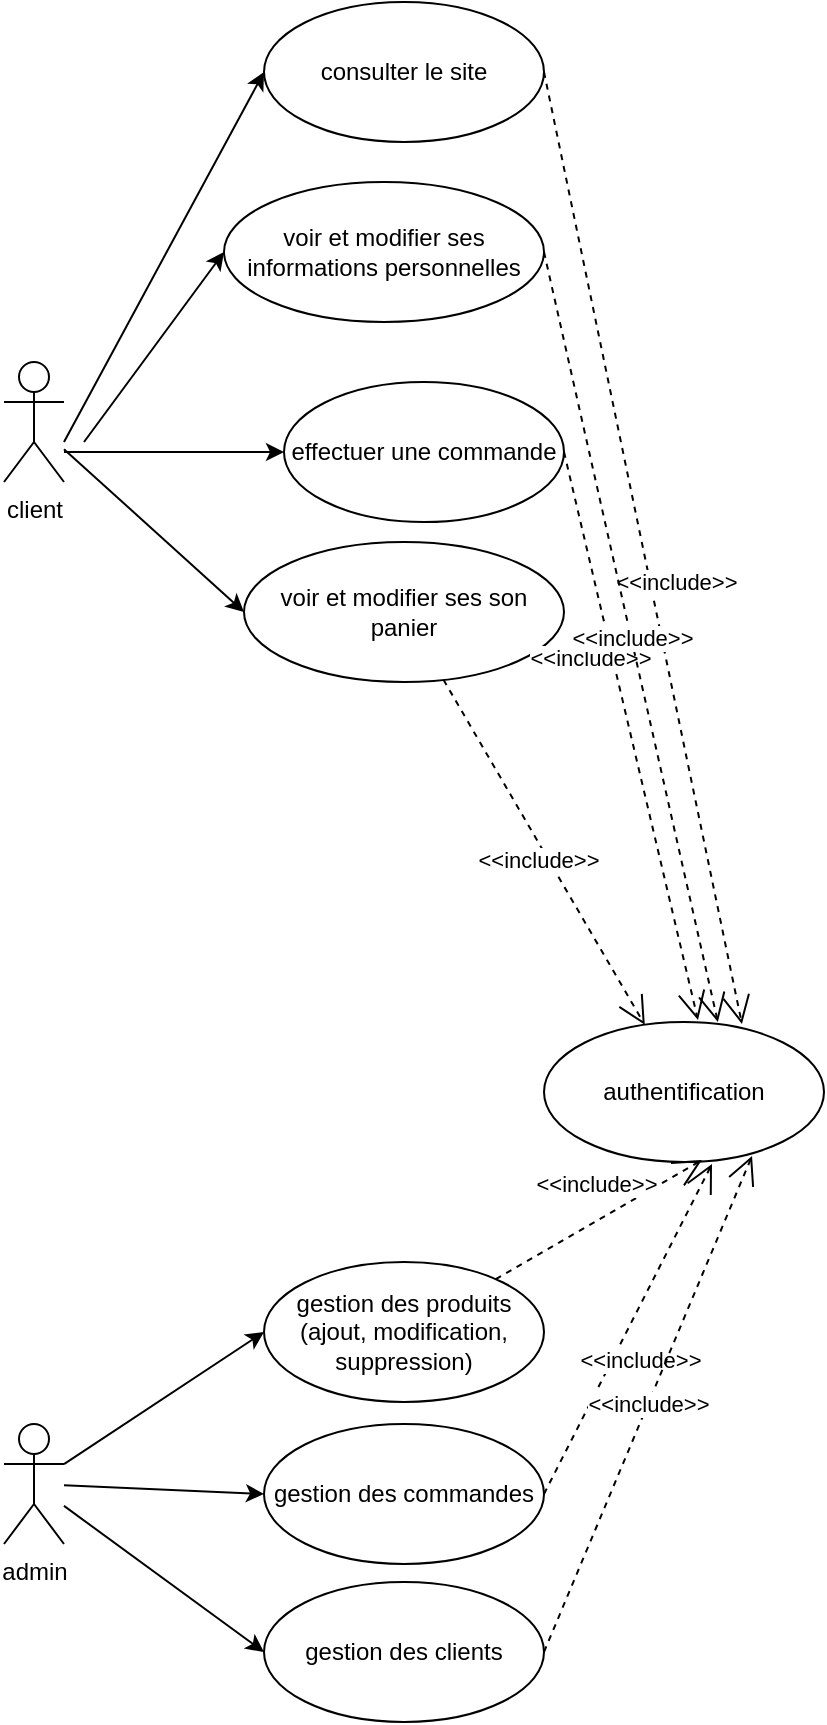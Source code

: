 <mxfile>
    <diagram id="tuoHM-w4hfL0XDl2G6oF" name="Page-1">
        <mxGraphModel dx="1247" dy="553" grid="1" gridSize="10" guides="1" tooltips="1" connect="1" arrows="1" fold="1" page="1" pageScale="1" pageWidth="850" pageHeight="1100" math="0" shadow="0">
            <root>
                <mxCell id="0"/>
                <mxCell id="1" parent="0"/>
                <mxCell id="30" style="edgeStyle=none;html=1;entryX=0;entryY=0.5;entryDx=0;entryDy=0;" parent="1" target="25" edge="1">
                    <mxGeometry relative="1" as="geometry">
                        <mxPoint x="255" y="250" as="sourcePoint"/>
                    </mxGeometry>
                </mxCell>
                <mxCell id="31" style="edgeStyle=none;html=1;" parent="1" target="28" edge="1">
                    <mxGeometry relative="1" as="geometry">
                        <mxPoint x="255" y="255" as="sourcePoint"/>
                    </mxGeometry>
                </mxCell>
                <mxCell id="32" style="edgeStyle=none;html=1;entryX=0;entryY=0.5;entryDx=0;entryDy=0;" parent="1" source="2" target="29" edge="1">
                    <mxGeometry relative="1" as="geometry"/>
                </mxCell>
                <mxCell id="42" style="edgeStyle=none;html=1;entryX=0;entryY=0.5;entryDx=0;entryDy=0;" parent="1" target="40" edge="1">
                    <mxGeometry relative="1" as="geometry">
                        <mxPoint x="265" y="250" as="sourcePoint"/>
                    </mxGeometry>
                </mxCell>
                <mxCell id="2" value="client" style="shape=umlActor;verticalLabelPosition=bottom;verticalAlign=top;html=1;" parent="1" vertex="1">
                    <mxGeometry x="225" y="210" width="30" height="60" as="geometry"/>
                </mxCell>
                <mxCell id="19" style="edgeStyle=none;html=1;entryX=0;entryY=0.5;entryDx=0;entryDy=0;" parent="1" source="3" target="10" edge="1">
                    <mxGeometry relative="1" as="geometry"/>
                </mxCell>
                <mxCell id="20" style="edgeStyle=none;html=1;entryX=0;entryY=0.5;entryDx=0;entryDy=0;" parent="1" source="3" target="18" edge="1">
                    <mxGeometry relative="1" as="geometry"/>
                </mxCell>
                <mxCell id="44" style="edgeStyle=none;html=1;entryX=0;entryY=0.5;entryDx=0;entryDy=0;" parent="1" source="3" target="43" edge="1">
                    <mxGeometry relative="1" as="geometry"/>
                </mxCell>
                <mxCell id="3" value="admin" style="shape=umlActor;verticalLabelPosition=bottom;verticalAlign=top;html=1;" parent="1" vertex="1">
                    <mxGeometry x="225" y="741" width="30" height="60" as="geometry"/>
                </mxCell>
                <mxCell id="9" value="authentification" style="ellipse;whiteSpace=wrap;html=1;" parent="1" vertex="1">
                    <mxGeometry x="495" y="540" width="140" height="70" as="geometry"/>
                </mxCell>
                <mxCell id="10" value="gestion des produits (ajout, modification, suppression)" style="ellipse;whiteSpace=wrap;html=1;" parent="1" vertex="1">
                    <mxGeometry x="355" y="660" width="140" height="70" as="geometry"/>
                </mxCell>
                <mxCell id="18" value="gestion des commandes" style="ellipse;whiteSpace=wrap;html=1;" parent="1" vertex="1">
                    <mxGeometry x="355" y="741" width="140" height="70" as="geometry"/>
                </mxCell>
                <mxCell id="23" value="&amp;lt;&amp;lt;include&amp;gt;&amp;gt;" style="endArrow=open;endSize=12;dashed=1;html=1;entryX=0.564;entryY=0.986;entryDx=0;entryDy=0;entryPerimeter=0;" parent="1" source="10" target="9" edge="1">
                    <mxGeometry x="0.122" y="16" width="160" relative="1" as="geometry">
                        <mxPoint x="485" y="690" as="sourcePoint"/>
                        <mxPoint x="645" y="690" as="targetPoint"/>
                        <mxPoint as="offset"/>
                    </mxGeometry>
                </mxCell>
                <mxCell id="24" value="&amp;lt;&amp;lt;include&amp;gt;&amp;gt;" style="endArrow=open;endSize=12;dashed=1;html=1;exitX=1;exitY=0.5;exitDx=0;exitDy=0;entryX=0.6;entryY=1.014;entryDx=0;entryDy=0;entryPerimeter=0;" parent="1" source="18" target="9" edge="1">
                    <mxGeometry x="-0.121" y="-12" width="160" relative="1" as="geometry">
                        <mxPoint x="485" y="690" as="sourcePoint"/>
                        <mxPoint x="645" y="690" as="targetPoint"/>
                        <mxPoint as="offset"/>
                    </mxGeometry>
                </mxCell>
                <mxCell id="25" value="consulter le site" style="ellipse;whiteSpace=wrap;html=1;" parent="1" vertex="1">
                    <mxGeometry x="355" y="30" width="140" height="70" as="geometry"/>
                </mxCell>
                <mxCell id="28" value="effectuer une commande" style="ellipse;whiteSpace=wrap;html=1;" parent="1" vertex="1">
                    <mxGeometry x="365" y="220" width="140" height="70" as="geometry"/>
                </mxCell>
                <mxCell id="29" value="voir et modifier ses son panier" style="ellipse;whiteSpace=wrap;html=1;" parent="1" vertex="1">
                    <mxGeometry x="345" y="300" width="160" height="70" as="geometry"/>
                </mxCell>
                <mxCell id="36" value="&amp;lt;&amp;lt;include&amp;gt;&amp;gt;" style="endArrow=open;endSize=12;dashed=1;html=1;" parent="1" source="29" target="9" edge="1">
                    <mxGeometry x="0.018" y="-5" width="160" relative="1" as="geometry">
                        <mxPoint x="525" y="344.5" as="sourcePoint"/>
                        <mxPoint x="685" y="344.5" as="targetPoint"/>
                        <mxPoint as="offset"/>
                    </mxGeometry>
                </mxCell>
                <mxCell id="38" value="&amp;lt;&amp;lt;include&amp;gt;&amp;gt;" style="endArrow=open;endSize=12;dashed=1;html=1;exitX=1;exitY=0.5;exitDx=0;exitDy=0;entryX=0.55;entryY=-0.014;entryDx=0;entryDy=0;entryPerimeter=0;" parent="1" source="28" target="9" edge="1">
                    <mxGeometry x="-0.291" y="-11" width="160" relative="1" as="geometry">
                        <mxPoint x="485" y="350" as="sourcePoint"/>
                        <mxPoint x="645" y="350" as="targetPoint"/>
                        <mxPoint as="offset"/>
                    </mxGeometry>
                </mxCell>
                <mxCell id="39" value="&amp;lt;&amp;lt;include&amp;gt;&amp;gt;" style="endArrow=open;endSize=12;dashed=1;html=1;entryX=0.707;entryY=0.014;entryDx=0;entryDy=0;entryPerimeter=0;exitX=1;exitY=0.5;exitDx=0;exitDy=0;" parent="1" source="25" target="9" edge="1">
                    <mxGeometry x="0.079" y="13" width="160" relative="1" as="geometry">
                        <mxPoint x="485" y="350" as="sourcePoint"/>
                        <mxPoint x="645" y="350" as="targetPoint"/>
                        <mxPoint y="1" as="offset"/>
                    </mxGeometry>
                </mxCell>
                <mxCell id="40" value="voir et modifier ses informations personnelles" style="ellipse;whiteSpace=wrap;html=1;" parent="1" vertex="1">
                    <mxGeometry x="335" y="120" width="160" height="70" as="geometry"/>
                </mxCell>
                <mxCell id="41" value="&amp;lt;&amp;lt;include&amp;gt;&amp;gt;" style="endArrow=open;endSize=12;dashed=1;html=1;exitX=1;exitY=0.5;exitDx=0;exitDy=0;entryX=0.621;entryY=0;entryDx=0;entryDy=0;entryPerimeter=0;" parent="1" source="40" target="9" edge="1">
                    <mxGeometry width="160" relative="1" as="geometry">
                        <mxPoint x="385" y="210" as="sourcePoint"/>
                        <mxPoint x="545" y="210" as="targetPoint"/>
                    </mxGeometry>
                </mxCell>
                <mxCell id="43" value="gestion des clients" style="ellipse;whiteSpace=wrap;html=1;" parent="1" vertex="1">
                    <mxGeometry x="355" y="820" width="140" height="70" as="geometry"/>
                </mxCell>
                <mxCell id="45" value="&amp;lt;&amp;lt;include&amp;gt;&amp;gt;" style="endArrow=open;endSize=12;dashed=1;html=1;entryX=0.743;entryY=0.957;entryDx=0;entryDy=0;entryPerimeter=0;exitX=1;exitY=0.5;exitDx=0;exitDy=0;" parent="1" source="43" target="9" edge="1">
                    <mxGeometry width="160" relative="1" as="geometry">
                        <mxPoint x="395" y="680" as="sourcePoint"/>
                        <mxPoint x="555" y="680" as="targetPoint"/>
                    </mxGeometry>
                </mxCell>
            </root>
        </mxGraphModel>
    </diagram>
</mxfile>